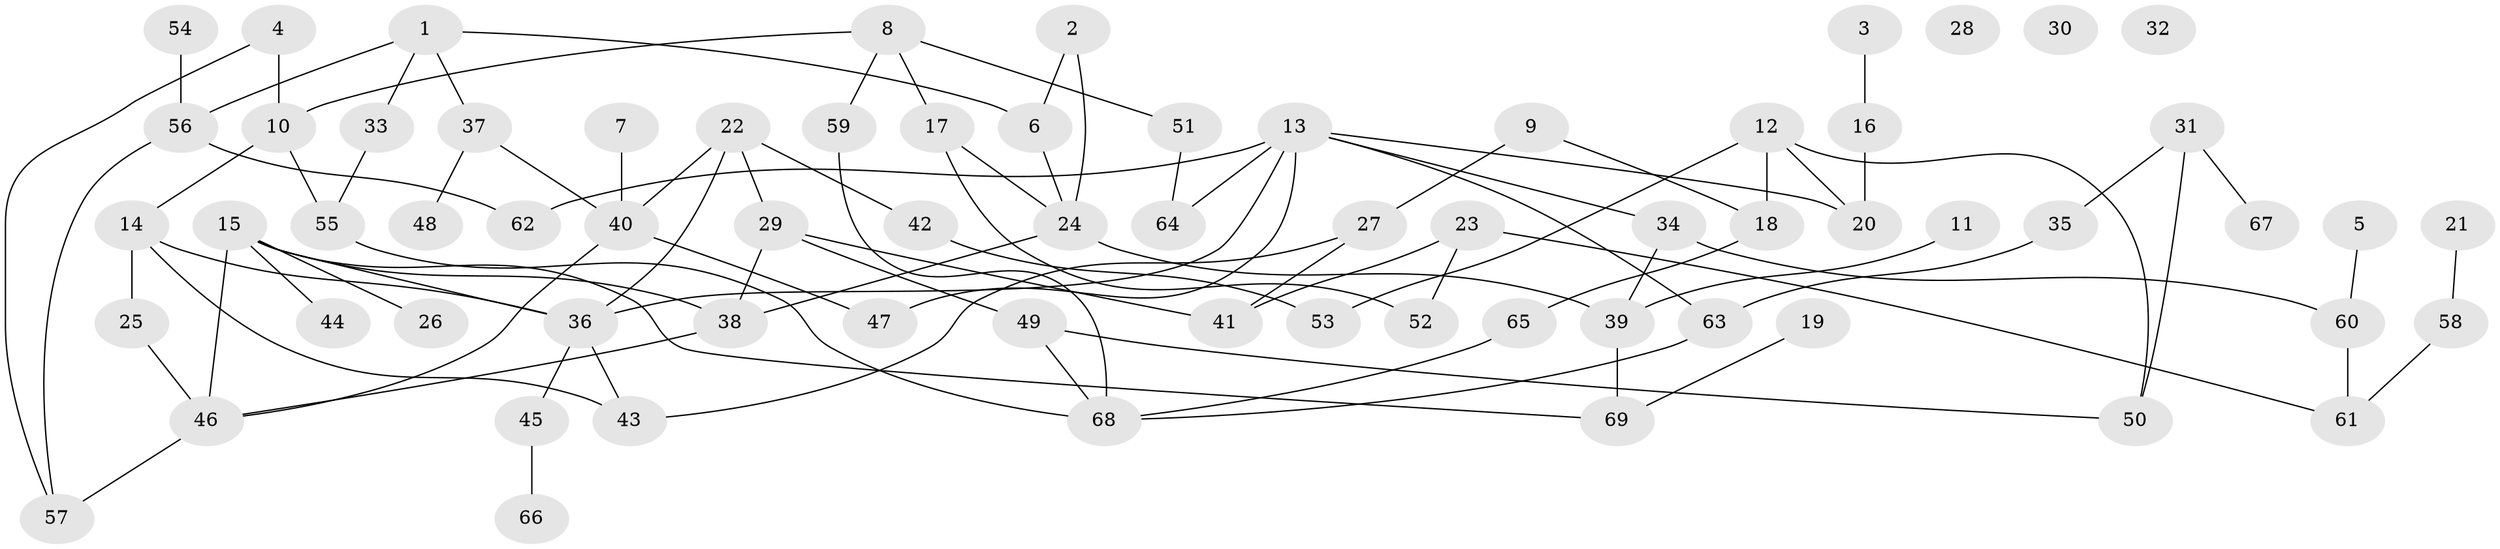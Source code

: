 // Generated by graph-tools (version 1.1) at 2025/33/03/09/25 02:33:44]
// undirected, 69 vertices, 92 edges
graph export_dot {
graph [start="1"]
  node [color=gray90,style=filled];
  1;
  2;
  3;
  4;
  5;
  6;
  7;
  8;
  9;
  10;
  11;
  12;
  13;
  14;
  15;
  16;
  17;
  18;
  19;
  20;
  21;
  22;
  23;
  24;
  25;
  26;
  27;
  28;
  29;
  30;
  31;
  32;
  33;
  34;
  35;
  36;
  37;
  38;
  39;
  40;
  41;
  42;
  43;
  44;
  45;
  46;
  47;
  48;
  49;
  50;
  51;
  52;
  53;
  54;
  55;
  56;
  57;
  58;
  59;
  60;
  61;
  62;
  63;
  64;
  65;
  66;
  67;
  68;
  69;
  1 -- 6;
  1 -- 33;
  1 -- 37;
  1 -- 56;
  2 -- 6;
  2 -- 24;
  3 -- 16;
  4 -- 10;
  4 -- 57;
  5 -- 60;
  6 -- 24;
  7 -- 40;
  8 -- 10;
  8 -- 17;
  8 -- 51;
  8 -- 59;
  9 -- 18;
  9 -- 27;
  10 -- 14;
  10 -- 55;
  11 -- 39;
  12 -- 18;
  12 -- 20;
  12 -- 50;
  12 -- 53;
  13 -- 20;
  13 -- 34;
  13 -- 36;
  13 -- 47;
  13 -- 62;
  13 -- 63;
  13 -- 64;
  14 -- 25;
  14 -- 36;
  14 -- 43;
  15 -- 26;
  15 -- 36;
  15 -- 38;
  15 -- 44;
  15 -- 46;
  15 -- 69;
  16 -- 20;
  17 -- 24;
  17 -- 52;
  18 -- 65;
  19 -- 69;
  21 -- 58;
  22 -- 29;
  22 -- 36;
  22 -- 40;
  22 -- 42;
  23 -- 41;
  23 -- 52;
  23 -- 61;
  24 -- 38;
  24 -- 39;
  25 -- 46;
  27 -- 41;
  27 -- 43;
  29 -- 38;
  29 -- 41;
  29 -- 49;
  31 -- 35;
  31 -- 50;
  31 -- 67;
  33 -- 55;
  34 -- 39;
  34 -- 60;
  35 -- 63;
  36 -- 43;
  36 -- 45;
  37 -- 40;
  37 -- 48;
  38 -- 46;
  39 -- 69;
  40 -- 46;
  40 -- 47;
  42 -- 53;
  45 -- 66;
  46 -- 57;
  49 -- 50;
  49 -- 68;
  51 -- 64;
  54 -- 56;
  55 -- 68;
  56 -- 57;
  56 -- 62;
  58 -- 61;
  59 -- 68;
  60 -- 61;
  63 -- 68;
  65 -- 68;
}
